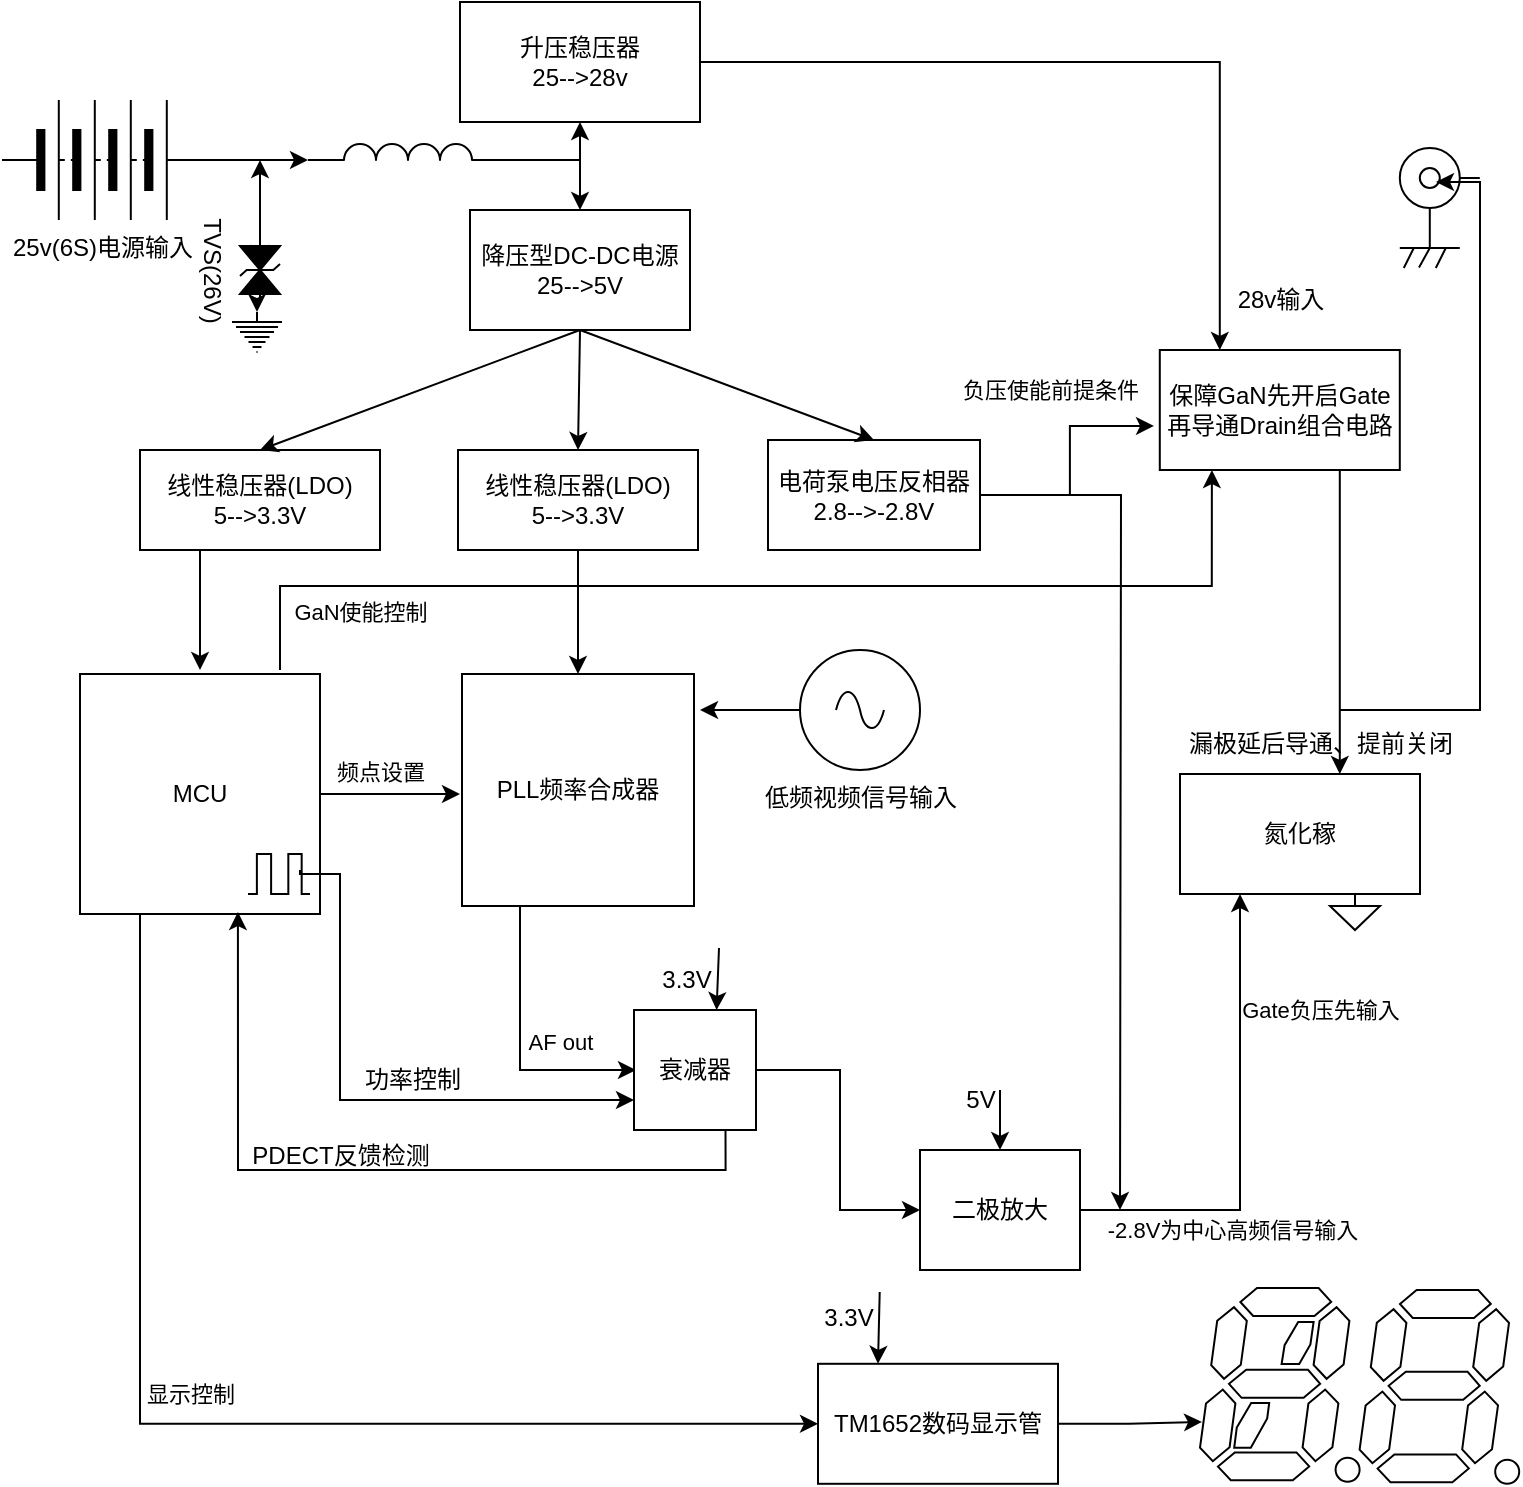 <mxfile version="28.2.5">
  <diagram name="第 1 页" id="qIo-thztUJLLjPwB7uyM">
    <mxGraphModel dx="1426" dy="743" grid="1" gridSize="10" guides="1" tooltips="1" connect="1" arrows="1" fold="1" page="1" pageScale="1" pageWidth="827" pageHeight="1169" math="0" shadow="0">
      <root>
        <mxCell id="0" />
        <mxCell id="1" parent="0" />
        <mxCell id="eYTpjs1EL8s0NNsHigU1-117" style="edgeStyle=orthogonalEdgeStyle;rounded=0;orthogonalLoop=1;jettySize=auto;html=1;exitX=1;exitY=0.5;exitDx=0;exitDy=0;" parent="1" source="eYTpjs1EL8s0NNsHigU1-56" edge="1">
          <mxGeometry relative="1" as="geometry">
            <mxPoint x="260" y="425" as="targetPoint" />
          </mxGeometry>
        </mxCell>
        <mxCell id="eYTpjs1EL8s0NNsHigU1-118" value="频点设置" style="edgeLabel;html=1;align=center;verticalAlign=middle;resizable=0;points=[];" parent="eYTpjs1EL8s0NNsHigU1-117" vertex="1" connectable="0">
          <mxGeometry x="0.415" y="3" relative="1" as="geometry">
            <mxPoint x="-20" y="-9" as="offset" />
          </mxGeometry>
        </mxCell>
        <mxCell id="eYTpjs1EL8s0NNsHigU1-129" style="edgeStyle=orthogonalEdgeStyle;rounded=0;orthogonalLoop=1;jettySize=auto;html=1;exitX=0.25;exitY=1;exitDx=0;exitDy=0;entryX=0;entryY=0.5;entryDx=0;entryDy=0;" parent="1" source="eYTpjs1EL8s0NNsHigU1-56" target="eYTpjs1EL8s0NNsHigU1-92" edge="1">
          <mxGeometry relative="1" as="geometry" />
        </mxCell>
        <mxCell id="eYTpjs1EL8s0NNsHigU1-156" value="显示控制" style="edgeLabel;html=1;align=center;verticalAlign=middle;resizable=0;points=[];" parent="eYTpjs1EL8s0NNsHigU1-129" vertex="1" connectable="0">
          <mxGeometry x="-0.933" y="5" relative="1" as="geometry">
            <mxPoint x="20" y="220" as="offset" />
          </mxGeometry>
        </mxCell>
        <mxCell id="eYTpjs1EL8s0NNsHigU1-56" value="MCU" style="whiteSpace=wrap;html=1;aspect=fixed;" parent="1" vertex="1">
          <mxGeometry x="70" y="365" width="120" height="120" as="geometry" />
        </mxCell>
        <mxCell id="eYTpjs1EL8s0NNsHigU1-154" style="edgeStyle=orthogonalEdgeStyle;rounded=0;orthogonalLoop=1;jettySize=auto;html=1;exitX=0;exitY=0.5;exitDx=0;exitDy=0;exitPerimeter=0;" parent="1" edge="1">
          <mxGeometry relative="1" as="geometry">
            <mxPoint x="160" y="108" as="targetPoint" />
            <mxPoint x="160" y="153" as="sourcePoint" />
          </mxGeometry>
        </mxCell>
        <mxCell id="eYTpjs1EL8s0NNsHigU1-57" value="TVS(26V)" style="pointerEvents=1;fillColor=strokeColor;verticalLabelPosition=bottom;shadow=0;dashed=0;align=center;html=1;verticalAlign=top;shape=mxgraph.electrical.diodes.transorb_2;rotation=90;" parent="1" vertex="1">
          <mxGeometry x="145" y="153" width="30" height="20" as="geometry" />
        </mxCell>
        <mxCell id="eYTpjs1EL8s0NNsHigU1-60" value="" style="verticalLabelPosition=bottom;shadow=0;dashed=0;align=center;html=1;verticalAlign=top;shape=mxgraph.electrical.opto_electronics.9_segment_display_with_dp;pointerEvents=1;" parent="1" vertex="1">
          <mxGeometry x="630" y="672" width="79.8" height="96.9" as="geometry" />
        </mxCell>
        <mxCell id="eYTpjs1EL8s0NNsHigU1-61" value="" style="verticalLabelPosition=bottom;shadow=0;dashed=0;align=center;html=1;verticalAlign=top;shape=mxgraph.electrical.opto_electronics.7_segment_display_with_dp;pointerEvents=1;" parent="1" vertex="1">
          <mxGeometry x="709.8" y="673" width="79.8" height="96.9" as="geometry" />
        </mxCell>
        <mxCell id="eYTpjs1EL8s0NNsHigU1-63" value="" style="pointerEvents=1;verticalLabelPosition=bottom;shadow=0;dashed=0;align=center;html=1;verticalAlign=top;shape=mxgraph.electrical.waveforms.pulse_1;" parent="1" vertex="1">
          <mxGeometry x="170" y="455" width="15" height="20" as="geometry" />
        </mxCell>
        <mxCell id="eYTpjs1EL8s0NNsHigU1-67" value="25v(6S)电源输入" style="pointerEvents=1;verticalLabelPosition=bottom;shadow=0;dashed=0;align=center;html=1;verticalAlign=top;shape=mxgraph.electrical.miscellaneous.batteryStack;fontColor=light-dark(#000000,#22FF47);" parent="1" vertex="1">
          <mxGeometry x="31" y="78" width="100" height="60" as="geometry" />
        </mxCell>
        <mxCell id="eYTpjs1EL8s0NNsHigU1-68" style="edgeStyle=orthogonalEdgeStyle;rounded=0;orthogonalLoop=1;jettySize=auto;html=1;exitX=0;exitY=0.5;exitDx=0;exitDy=0;exitPerimeter=0;entryX=0.385;entryY=0.5;entryDx=0;entryDy=0;entryPerimeter=0;" parent="1" source="eYTpjs1EL8s0NNsHigU1-57" target="eYTpjs1EL8s0NNsHigU1-57" edge="1">
          <mxGeometry relative="1" as="geometry" />
        </mxCell>
        <mxCell id="eYTpjs1EL8s0NNsHigU1-72" value="降压型DC-DC电源25--&amp;gt;5V" style="rounded=0;whiteSpace=wrap;html=1;" parent="1" vertex="1">
          <mxGeometry x="265" y="133" width="110" height="60" as="geometry" />
        </mxCell>
        <mxCell id="eYTpjs1EL8s0NNsHigU1-137" style="edgeStyle=orthogonalEdgeStyle;rounded=0;orthogonalLoop=1;jettySize=auto;html=1;exitX=1;exitY=0.5;exitDx=0;exitDy=0;entryX=0.25;entryY=0;entryDx=0;entryDy=0;" parent="1" source="eYTpjs1EL8s0NNsHigU1-75" target="eYTpjs1EL8s0NNsHigU1-132" edge="1">
          <mxGeometry relative="1" as="geometry" />
        </mxCell>
        <mxCell id="eYTpjs1EL8s0NNsHigU1-75" value="升压稳压器&lt;div&gt;25--&amp;gt;28v&lt;/div&gt;" style="rounded=0;whiteSpace=wrap;html=1;" parent="1" vertex="1">
          <mxGeometry x="260" y="29" width="120" height="60" as="geometry" />
        </mxCell>
        <mxCell id="eYTpjs1EL8s0NNsHigU1-157" style="edgeStyle=orthogonalEdgeStyle;rounded=0;orthogonalLoop=1;jettySize=auto;html=1;exitX=0.25;exitY=1;exitDx=0;exitDy=0;" parent="1" source="eYTpjs1EL8s0NNsHigU1-78" edge="1">
          <mxGeometry relative="1" as="geometry">
            <mxPoint x="130" y="363" as="targetPoint" />
          </mxGeometry>
        </mxCell>
        <mxCell id="eYTpjs1EL8s0NNsHigU1-78" value="线性稳压器(LDO)&lt;div&gt;5--&amp;gt;3.3V&lt;/div&gt;" style="rounded=0;whiteSpace=wrap;html=1;" parent="1" vertex="1">
          <mxGeometry x="100" y="253" width="120" height="50" as="geometry" />
        </mxCell>
        <mxCell id="eYTpjs1EL8s0NNsHigU1-85" style="edgeStyle=orthogonalEdgeStyle;rounded=0;orthogonalLoop=1;jettySize=auto;html=1;exitX=0.5;exitY=1;exitDx=0;exitDy=0;entryX=0.5;entryY=0;entryDx=0;entryDy=0;" parent="1" source="eYTpjs1EL8s0NNsHigU1-79" target="eYTpjs1EL8s0NNsHigU1-83" edge="1">
          <mxGeometry relative="1" as="geometry">
            <mxPoint x="380" y="413" as="targetPoint" />
          </mxGeometry>
        </mxCell>
        <mxCell id="eYTpjs1EL8s0NNsHigU1-79" value="线性稳压器(LDO)&lt;div&gt;5--&amp;gt;3.3V&lt;/div&gt;" style="rounded=0;whiteSpace=wrap;html=1;" parent="1" vertex="1">
          <mxGeometry x="259" y="253" width="120" height="50" as="geometry" />
        </mxCell>
        <mxCell id="eYTpjs1EL8s0NNsHigU1-83" value="PLL频率合成器" style="whiteSpace=wrap;html=1;aspect=fixed;" parent="1" vertex="1">
          <mxGeometry x="261" y="365" width="116" height="116" as="geometry" />
        </mxCell>
        <mxCell id="eYTpjs1EL8s0NNsHigU1-127" style="edgeStyle=orthogonalEdgeStyle;rounded=0;orthogonalLoop=1;jettySize=auto;html=1;exitX=1;exitY=0.5;exitDx=0;exitDy=0;" parent="1" source="eYTpjs1EL8s0NNsHigU1-86" edge="1">
          <mxGeometry relative="1" as="geometry">
            <mxPoint x="590" y="633" as="targetPoint" />
          </mxGeometry>
        </mxCell>
        <mxCell id="eYTpjs1EL8s0NNsHigU1-86" value="电荷泵电压反相器&lt;div&gt;2.8--&amp;gt;-2.8V&lt;/div&gt;" style="rounded=0;whiteSpace=wrap;html=1;" parent="1" vertex="1">
          <mxGeometry x="414" y="248" width="106" height="55" as="geometry" />
        </mxCell>
        <mxCell id="eYTpjs1EL8s0NNsHigU1-88" value="" style="endArrow=classic;html=1;rounded=0;entryX=0.5;entryY=0;entryDx=0;entryDy=0;exitX=0.5;exitY=1;exitDx=0;exitDy=0;" parent="1" source="eYTpjs1EL8s0NNsHigU1-72" target="eYTpjs1EL8s0NNsHigU1-86" edge="1">
          <mxGeometry width="50" height="50" relative="1" as="geometry">
            <mxPoint x="390" y="433" as="sourcePoint" />
            <mxPoint x="440" y="383" as="targetPoint" />
          </mxGeometry>
        </mxCell>
        <mxCell id="eYTpjs1EL8s0NNsHigU1-89" value="" style="endArrow=classic;html=1;rounded=0;entryX=0.5;entryY=0;entryDx=0;entryDy=0;" parent="1" target="eYTpjs1EL8s0NNsHigU1-78" edge="1">
          <mxGeometry width="50" height="50" relative="1" as="geometry">
            <mxPoint x="320" y="193" as="sourcePoint" />
            <mxPoint x="455" y="308" as="targetPoint" />
          </mxGeometry>
        </mxCell>
        <mxCell id="eYTpjs1EL8s0NNsHigU1-91" value="" style="endArrow=classic;html=1;rounded=0;entryX=0.5;entryY=0;entryDx=0;entryDy=0;" parent="1" target="eYTpjs1EL8s0NNsHigU1-79" edge="1">
          <mxGeometry width="50" height="50" relative="1" as="geometry">
            <mxPoint x="320" y="193" as="sourcePoint" />
            <mxPoint x="330" y="243" as="targetPoint" />
          </mxGeometry>
        </mxCell>
        <mxCell id="eYTpjs1EL8s0NNsHigU1-92" value="TM1652数码显示管" style="rounded=0;whiteSpace=wrap;html=1;" parent="1" vertex="1">
          <mxGeometry x="439" y="709.9" width="120" height="60" as="geometry" />
        </mxCell>
        <mxCell id="eYTpjs1EL8s0NNsHigU1-93" value="氮化稼" style="rounded=0;whiteSpace=wrap;html=1;" parent="1" vertex="1">
          <mxGeometry x="620" y="415" width="120" height="60" as="geometry" />
        </mxCell>
        <mxCell id="eYTpjs1EL8s0NNsHigU1-102" value="" style="edgeStyle=orthogonalEdgeStyle;rounded=0;orthogonalLoop=1;jettySize=auto;html=1;entryX=0;entryY=0.75;entryDx=0;entryDy=0;exitX=0.667;exitY=0.4;exitDx=0;exitDy=0;exitPerimeter=0;" parent="1" source="eYTpjs1EL8s0NNsHigU1-63" target="eYTpjs1EL8s0NNsHigU1-164" edge="1">
          <mxGeometry relative="1" as="geometry">
            <mxPoint x="190" y="463" as="sourcePoint" />
            <mxPoint x="233.621" y="659.8" as="targetPoint" />
            <Array as="points">
              <mxPoint x="180" y="465" />
              <mxPoint x="200" y="465" />
              <mxPoint x="200" y="578" />
            </Array>
          </mxGeometry>
        </mxCell>
        <mxCell id="eYTpjs1EL8s0NNsHigU1-96" value="" style="pointerEvents=1;verticalLabelPosition=bottom;shadow=0;dashed=0;align=center;html=1;verticalAlign=top;shape=mxgraph.electrical.waveforms.pulse_1;" parent="1" vertex="1">
          <mxGeometry x="154" y="455" width="16" height="20" as="geometry" />
        </mxCell>
        <mxCell id="eYTpjs1EL8s0NNsHigU1-144" style="edgeStyle=orthogonalEdgeStyle;rounded=0;orthogonalLoop=1;jettySize=auto;html=1;exitX=1;exitY=1;exitDx=0;exitDy=0;exitPerimeter=0;entryX=0.5;entryY=1;entryDx=0;entryDy=0;" parent="1" source="eYTpjs1EL8s0NNsHigU1-97" target="eYTpjs1EL8s0NNsHigU1-75" edge="1">
          <mxGeometry relative="1" as="geometry">
            <Array as="points">
              <mxPoint x="320" y="108" />
            </Array>
          </mxGeometry>
        </mxCell>
        <mxCell id="eYTpjs1EL8s0NNsHigU1-145" style="edgeStyle=orthogonalEdgeStyle;rounded=0;orthogonalLoop=1;jettySize=auto;html=1;exitX=1;exitY=1;exitDx=0;exitDy=0;exitPerimeter=0;entryX=0.5;entryY=0;entryDx=0;entryDy=0;" parent="1" source="eYTpjs1EL8s0NNsHigU1-97" target="eYTpjs1EL8s0NNsHigU1-72" edge="1">
          <mxGeometry relative="1" as="geometry">
            <mxPoint x="320" y="123" as="targetPoint" />
            <Array as="points">
              <mxPoint x="320" y="108" />
            </Array>
          </mxGeometry>
        </mxCell>
        <mxCell id="eYTpjs1EL8s0NNsHigU1-97" value="" style="pointerEvents=1;verticalLabelPosition=bottom;shadow=0;dashed=0;align=center;html=1;verticalAlign=top;shape=mxgraph.electrical.inductors.inductor_3;" parent="1" vertex="1">
          <mxGeometry x="184" y="100" width="100" height="8" as="geometry" />
        </mxCell>
        <mxCell id="eYTpjs1EL8s0NNsHigU1-107" style="edgeStyle=orthogonalEdgeStyle;rounded=0;orthogonalLoop=1;jettySize=auto;html=1;exitX=0.75;exitY=1;exitDx=0;exitDy=0;" parent="1" source="eYTpjs1EL8s0NNsHigU1-83" edge="1">
          <mxGeometry relative="1" as="geometry">
            <mxPoint x="348" y="563" as="targetPoint" />
            <Array as="points">
              <mxPoint x="290" y="481" />
              <mxPoint x="290" y="563" />
            </Array>
          </mxGeometry>
        </mxCell>
        <mxCell id="eYTpjs1EL8s0NNsHigU1-113" value="AF out" style="edgeLabel;html=1;align=center;verticalAlign=middle;resizable=0;points=[];" parent="eYTpjs1EL8s0NNsHigU1-107" vertex="1" connectable="0">
          <mxGeometry x="0.316" relative="1" as="geometry">
            <mxPoint x="20" y="-5" as="offset" />
          </mxGeometry>
        </mxCell>
        <mxCell id="eYTpjs1EL8s0NNsHigU1-125" style="edgeStyle=orthogonalEdgeStyle;rounded=0;orthogonalLoop=1;jettySize=auto;html=1;exitX=1;exitY=0.5;exitDx=0;exitDy=0;entryX=0.25;entryY=1;entryDx=0;entryDy=0;" parent="1" source="eYTpjs1EL8s0NNsHigU1-108" target="eYTpjs1EL8s0NNsHigU1-93" edge="1">
          <mxGeometry relative="1" as="geometry" />
        </mxCell>
        <mxCell id="eYTpjs1EL8s0NNsHigU1-130" value="-2.8V为中心高频信号输入" style="edgeLabel;html=1;align=center;verticalAlign=middle;resizable=0;points=[];" parent="eYTpjs1EL8s0NNsHigU1-125" vertex="1" connectable="0">
          <mxGeometry x="-0.726" y="-1" relative="1" as="geometry">
            <mxPoint x="43" y="9" as="offset" />
          </mxGeometry>
        </mxCell>
        <mxCell id="eYTpjs1EL8s0NNsHigU1-131" value="Gate负压先输入" style="edgeLabel;html=1;align=center;verticalAlign=middle;resizable=0;points=[];" parent="eYTpjs1EL8s0NNsHigU1-125" vertex="1" connectable="0">
          <mxGeometry x="0.852" y="-3" relative="1" as="geometry">
            <mxPoint x="37" y="40" as="offset" />
          </mxGeometry>
        </mxCell>
        <mxCell id="eYTpjs1EL8s0NNsHigU1-108" value="二极放大" style="rounded=0;whiteSpace=wrap;html=1;" parent="1" vertex="1">
          <mxGeometry x="490" y="603" width="80" height="60" as="geometry" />
        </mxCell>
        <mxCell id="eYTpjs1EL8s0NNsHigU1-114" value="低频视频信号输入" style="pointerEvents=1;verticalLabelPosition=bottom;shadow=0;dashed=0;align=center;html=1;verticalAlign=top;shape=mxgraph.electrical.signal_sources.source;aspect=fixed;points=[[0.5,0,0],[1,0.5,0],[0.5,1,0],[0,0.5,0]];elSignalType=ac;fontColor=light-dark(#000000,#22FF47);" parent="1" vertex="1">
          <mxGeometry x="430" y="353" width="60" height="60" as="geometry" />
        </mxCell>
        <mxCell id="eYTpjs1EL8s0NNsHigU1-116" style="edgeStyle=orthogonalEdgeStyle;rounded=0;orthogonalLoop=1;jettySize=auto;html=1;exitX=0;exitY=0.5;exitDx=0;exitDy=0;exitPerimeter=0;entryX=1.026;entryY=0.155;entryDx=0;entryDy=0;entryPerimeter=0;" parent="1" source="eYTpjs1EL8s0NNsHigU1-114" target="eYTpjs1EL8s0NNsHigU1-83" edge="1">
          <mxGeometry relative="1" as="geometry" />
        </mxCell>
        <mxCell id="eYTpjs1EL8s0NNsHigU1-124" style="edgeStyle=orthogonalEdgeStyle;rounded=0;orthogonalLoop=1;jettySize=auto;html=1;exitX=1;exitY=0.5;exitDx=0;exitDy=0;" parent="1" source="eYTpjs1EL8s0NNsHigU1-164" target="eYTpjs1EL8s0NNsHigU1-108" edge="1">
          <mxGeometry relative="1" as="geometry">
            <mxPoint x="440" y="563" as="sourcePoint" />
            <mxPoint x="480" y="633" as="targetPoint" />
            <Array as="points">
              <mxPoint x="450" y="563" />
              <mxPoint x="450" y="633" />
            </Array>
          </mxGeometry>
        </mxCell>
        <mxCell id="eYTpjs1EL8s0NNsHigU1-139" style="edgeStyle=orthogonalEdgeStyle;rounded=0;orthogonalLoop=1;jettySize=auto;html=1;exitX=0.75;exitY=1;exitDx=0;exitDy=0;" parent="1" source="eYTpjs1EL8s0NNsHigU1-132" target="eYTpjs1EL8s0NNsHigU1-93" edge="1">
          <mxGeometry relative="1" as="geometry">
            <Array as="points">
              <mxPoint x="700" y="353" />
              <mxPoint x="700" y="353" />
            </Array>
          </mxGeometry>
        </mxCell>
        <mxCell id="eYTpjs1EL8s0NNsHigU1-132" value="保障GaN先开启Gate&lt;div&gt;再导通Drain组合电路&lt;/div&gt;" style="rounded=0;whiteSpace=wrap;html=1;" parent="1" vertex="1">
          <mxGeometry x="609.9" y="203" width="120" height="60" as="geometry" />
        </mxCell>
        <mxCell id="eYTpjs1EL8s0NNsHigU1-133" style="edgeStyle=orthogonalEdgeStyle;rounded=0;orthogonalLoop=1;jettySize=auto;html=1;entryX=0.192;entryY=1.033;entryDx=0;entryDy=0;entryPerimeter=0;" parent="1" edge="1">
          <mxGeometry relative="1" as="geometry">
            <mxPoint x="170" y="363" as="sourcePoint" />
            <mxPoint x="635.94" y="263" as="targetPoint" />
            <Array as="points">
              <mxPoint x="170" y="321" />
              <mxPoint x="636" y="321" />
            </Array>
          </mxGeometry>
        </mxCell>
        <mxCell id="eYTpjs1EL8s0NNsHigU1-134" value="GaN使能控制" style="edgeLabel;html=1;align=center;verticalAlign=middle;resizable=0;points=[];" parent="eYTpjs1EL8s0NNsHigU1-133" vertex="1" connectable="0">
          <mxGeometry x="0.941" y="-4" relative="1" as="geometry">
            <mxPoint x="-430" y="54" as="offset" />
          </mxGeometry>
        </mxCell>
        <mxCell id="eYTpjs1EL8s0NNsHigU1-135" style="edgeStyle=orthogonalEdgeStyle;rounded=0;orthogonalLoop=1;jettySize=auto;html=1;exitX=1;exitY=0.5;exitDx=0;exitDy=0;entryX=-0.024;entryY=0.633;entryDx=0;entryDy=0;entryPerimeter=0;" parent="1" source="eYTpjs1EL8s0NNsHigU1-86" target="eYTpjs1EL8s0NNsHigU1-132" edge="1">
          <mxGeometry relative="1" as="geometry" />
        </mxCell>
        <mxCell id="eYTpjs1EL8s0NNsHigU1-136" value="负压使能前提条件" style="edgeLabel;html=1;align=center;verticalAlign=middle;resizable=0;points=[];" parent="eYTpjs1EL8s0NNsHigU1-135" vertex="1" connectable="0">
          <mxGeometry x="0.313" y="3" relative="1" as="geometry">
            <mxPoint x="-11" y="-15" as="offset" />
          </mxGeometry>
        </mxCell>
        <mxCell id="eYTpjs1EL8s0NNsHigU1-138" value="28v输入" style="text;html=1;align=center;verticalAlign=middle;resizable=0;points=[];autosize=1;strokeColor=none;fillColor=none;" parent="1" vertex="1">
          <mxGeometry x="634.9" y="163" width="70" height="30" as="geometry" />
        </mxCell>
        <mxCell id="eYTpjs1EL8s0NNsHigU1-140" value="漏极延后导通、提前关闭" style="text;html=1;align=center;verticalAlign=middle;resizable=0;points=[];autosize=1;strokeColor=none;fillColor=none;" parent="1" vertex="1">
          <mxGeometry x="609.9" y="385" width="160" height="30" as="geometry" />
        </mxCell>
        <mxCell id="eYTpjs1EL8s0NNsHigU1-148" style="edgeStyle=orthogonalEdgeStyle;rounded=0;orthogonalLoop=1;jettySize=auto;html=1;exitX=1;exitY=0.5;exitDx=0;exitDy=0;entryX=0;entryY=1;entryDx=0;entryDy=0;entryPerimeter=0;" parent="1" source="eYTpjs1EL8s0NNsHigU1-67" target="eYTpjs1EL8s0NNsHigU1-97" edge="1">
          <mxGeometry relative="1" as="geometry">
            <Array as="points">
              <mxPoint x="150" y="108" />
              <mxPoint x="150" y="108" />
            </Array>
          </mxGeometry>
        </mxCell>
        <mxCell id="eYTpjs1EL8s0NNsHigU1-155" value="功率控制" style="text;html=1;align=center;verticalAlign=middle;resizable=0;points=[];autosize=1;strokeColor=none;fillColor=none;" parent="1" vertex="1">
          <mxGeometry x="201" y="553" width="70" height="30" as="geometry" />
        </mxCell>
        <mxCell id="eYTpjs1EL8s0NNsHigU1-158" value="" style="pointerEvents=1;verticalLabelPosition=bottom;shadow=0;dashed=0;align=center;html=1;verticalAlign=top;shape=mxgraph.electrical.signal_sources.protective_earth;" parent="1" vertex="1">
          <mxGeometry x="146" y="184" width="25" height="20" as="geometry" />
        </mxCell>
        <mxCell id="eYTpjs1EL8s0NNsHigU1-159" style="edgeStyle=orthogonalEdgeStyle;rounded=0;orthogonalLoop=1;jettySize=auto;html=1;exitX=1;exitY=0.5;exitDx=0;exitDy=0;exitPerimeter=0;entryX=0.5;entryY=0;entryDx=0;entryDy=0;entryPerimeter=0;" parent="1" source="eYTpjs1EL8s0NNsHigU1-57" target="eYTpjs1EL8s0NNsHigU1-158" edge="1">
          <mxGeometry relative="1" as="geometry" />
        </mxCell>
        <mxCell id="eYTpjs1EL8s0NNsHigU1-160" value="" style="pointerEvents=1;verticalLabelPosition=bottom;shadow=0;dashed=0;align=center;html=1;verticalAlign=top;shape=mxgraph.electrical.miscellaneous.co-ax;" parent="1" vertex="1">
          <mxGeometry x="729.9" y="102" width="40" height="60" as="geometry" />
        </mxCell>
        <mxCell id="eYTpjs1EL8s0NNsHigU1-162" style="edgeStyle=orthogonalEdgeStyle;rounded=0;orthogonalLoop=1;jettySize=auto;html=1;entryX=0.452;entryY=0.267;entryDx=0;entryDy=0;entryPerimeter=0;" parent="1" target="eYTpjs1EL8s0NNsHigU1-160" edge="1">
          <mxGeometry relative="1" as="geometry">
            <mxPoint x="700" y="383" as="sourcePoint" />
            <Array as="points">
              <mxPoint x="770" y="383" />
              <mxPoint x="770" y="119" />
            </Array>
          </mxGeometry>
        </mxCell>
        <mxCell id="eYTpjs1EL8s0NNsHigU1-167" style="edgeStyle=orthogonalEdgeStyle;rounded=0;orthogonalLoop=1;jettySize=auto;html=1;exitX=0.75;exitY=1;exitDx=0;exitDy=0;entryX=0.658;entryY=0.992;entryDx=0;entryDy=0;entryPerimeter=0;" parent="1" source="eYTpjs1EL8s0NNsHigU1-164" target="eYTpjs1EL8s0NNsHigU1-56" edge="1">
          <mxGeometry relative="1" as="geometry">
            <mxPoint x="150" y="493" as="targetPoint" />
          </mxGeometry>
        </mxCell>
        <mxCell id="eYTpjs1EL8s0NNsHigU1-164" value="&lt;span style=&quot;text-wrap-mode: nowrap;&quot;&gt;衰减器&lt;/span&gt;" style="rounded=0;whiteSpace=wrap;html=1;" parent="1" vertex="1">
          <mxGeometry x="347" y="533" width="61" height="60" as="geometry" />
        </mxCell>
        <mxCell id="eYTpjs1EL8s0NNsHigU1-168" value="PDECT反馈检测" style="text;html=1;align=center;verticalAlign=middle;resizable=0;points=[];autosize=1;strokeColor=none;fillColor=none;" parent="1" vertex="1">
          <mxGeometry x="145" y="591" width="110" height="30" as="geometry" />
        </mxCell>
        <mxCell id="eYTpjs1EL8s0NNsHigU1-170" style="edgeStyle=orthogonalEdgeStyle;rounded=0;orthogonalLoop=1;jettySize=auto;html=1;exitX=1;exitY=0.5;exitDx=0;exitDy=0;entryX=0.013;entryY=0.691;entryDx=0;entryDy=0;entryPerimeter=0;" parent="1" source="eYTpjs1EL8s0NNsHigU1-92" target="eYTpjs1EL8s0NNsHigU1-60" edge="1">
          <mxGeometry relative="1" as="geometry" />
        </mxCell>
        <mxCell id="eYTpjs1EL8s0NNsHigU1-171" value="" style="pointerEvents=1;verticalLabelPosition=bottom;shadow=0;dashed=0;align=center;html=1;verticalAlign=top;shape=mxgraph.electrical.signal_sources.signal_ground;" parent="1" vertex="1">
          <mxGeometry x="695" y="475" width="25" height="18" as="geometry" />
        </mxCell>
        <mxCell id="eYTpjs1EL8s0NNsHigU1-172" value="3.3V&amp;nbsp; &amp;nbsp;" style="text;html=1;align=center;verticalAlign=middle;resizable=0;points=[];autosize=1;strokeColor=none;fillColor=none;" parent="1" vertex="1">
          <mxGeometry x="347.5" y="503" width="60" height="30" as="geometry" />
        </mxCell>
        <mxCell id="eYTpjs1EL8s0NNsHigU1-173" value="5V" style="text;html=1;align=center;verticalAlign=middle;resizable=0;points=[];autosize=1;strokeColor=none;fillColor=none;" parent="1" vertex="1">
          <mxGeometry x="500" y="563" width="40" height="30" as="geometry" />
        </mxCell>
        <mxCell id="eYTpjs1EL8s0NNsHigU1-174" value="" style="endArrow=classic;html=1;rounded=0;exitX=0.7;exitY=-0.033;exitDx=0;exitDy=0;exitPerimeter=0;entryX=0.68;entryY=1;entryDx=0;entryDy=0;entryPerimeter=0;" parent="1" source="eYTpjs1EL8s0NNsHigU1-172" target="eYTpjs1EL8s0NNsHigU1-172" edge="1">
          <mxGeometry width="50" height="50" relative="1" as="geometry">
            <mxPoint x="390" y="433" as="sourcePoint" />
            <mxPoint x="430" y="523" as="targetPoint" />
          </mxGeometry>
        </mxCell>
        <mxCell id="eYTpjs1EL8s0NNsHigU1-175" value="" style="endArrow=classic;html=1;rounded=0;entryX=0.5;entryY=0;entryDx=0;entryDy=0;" parent="1" target="eYTpjs1EL8s0NNsHigU1-108" edge="1">
          <mxGeometry width="50" height="50" relative="1" as="geometry">
            <mxPoint x="530" y="573" as="sourcePoint" />
            <mxPoint x="440" y="383" as="targetPoint" />
          </mxGeometry>
        </mxCell>
        <mxCell id="eYTpjs1EL8s0NNsHigU1-176" value="3.3V" style="text;html=1;align=center;verticalAlign=middle;resizable=0;points=[];autosize=1;strokeColor=none;fillColor=none;" parent="1" vertex="1">
          <mxGeometry x="429" y="672" width="50" height="30" as="geometry" />
        </mxCell>
        <mxCell id="eYTpjs1EL8s0NNsHigU1-177" value="" style="endArrow=classic;html=1;rounded=0;entryX=0.25;entryY=0;entryDx=0;entryDy=0;exitX=0.817;exitY=0.067;exitDx=0;exitDy=0;exitPerimeter=0;" parent="1" source="eYTpjs1EL8s0NNsHigU1-176" target="eYTpjs1EL8s0NNsHigU1-92" edge="1">
          <mxGeometry width="50" height="50" relative="1" as="geometry">
            <mxPoint x="390" y="533" as="sourcePoint" />
            <mxPoint x="440" y="483" as="targetPoint" />
          </mxGeometry>
        </mxCell>
      </root>
    </mxGraphModel>
  </diagram>
</mxfile>
